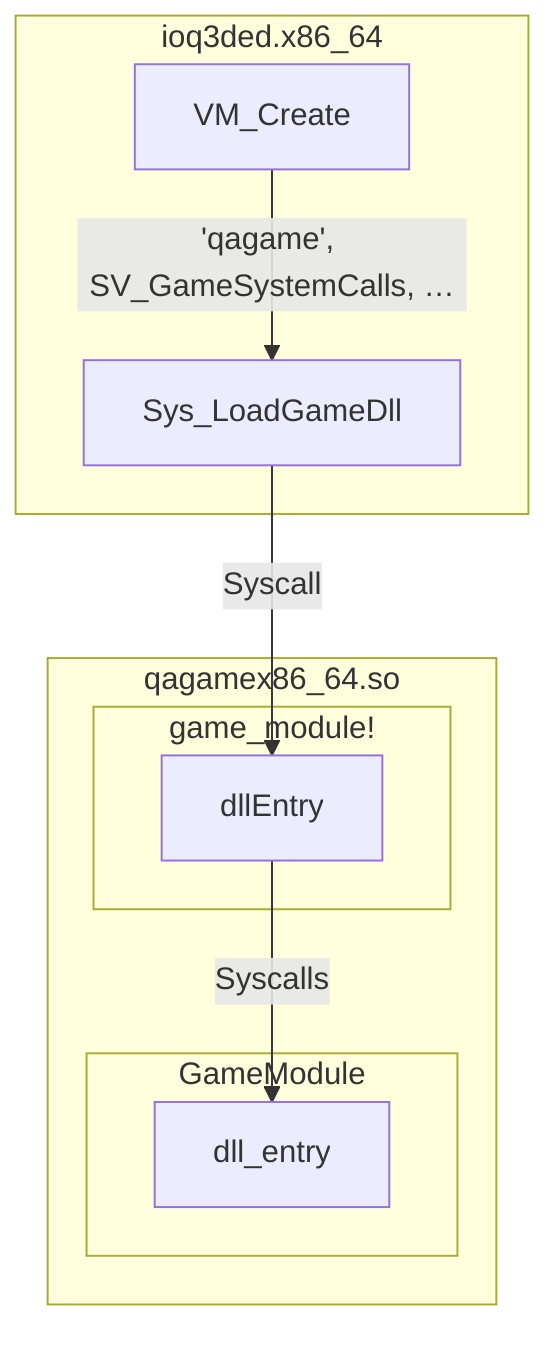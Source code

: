 flowchart TB
    subgraph ioq3ded.x86_64
        VM_Create -- "'qagame', SV_GameSystemCalls, …" --> Sys_LoadGameDll
    end
    subgraph qagamex86_64.so
        subgraph game_module!
            Sys_LoadGameDll -- Syscall --> dllEntry
        end
        subgraph GameModule
            dllEntry -- Syscalls --> dll_entry
        end
    end